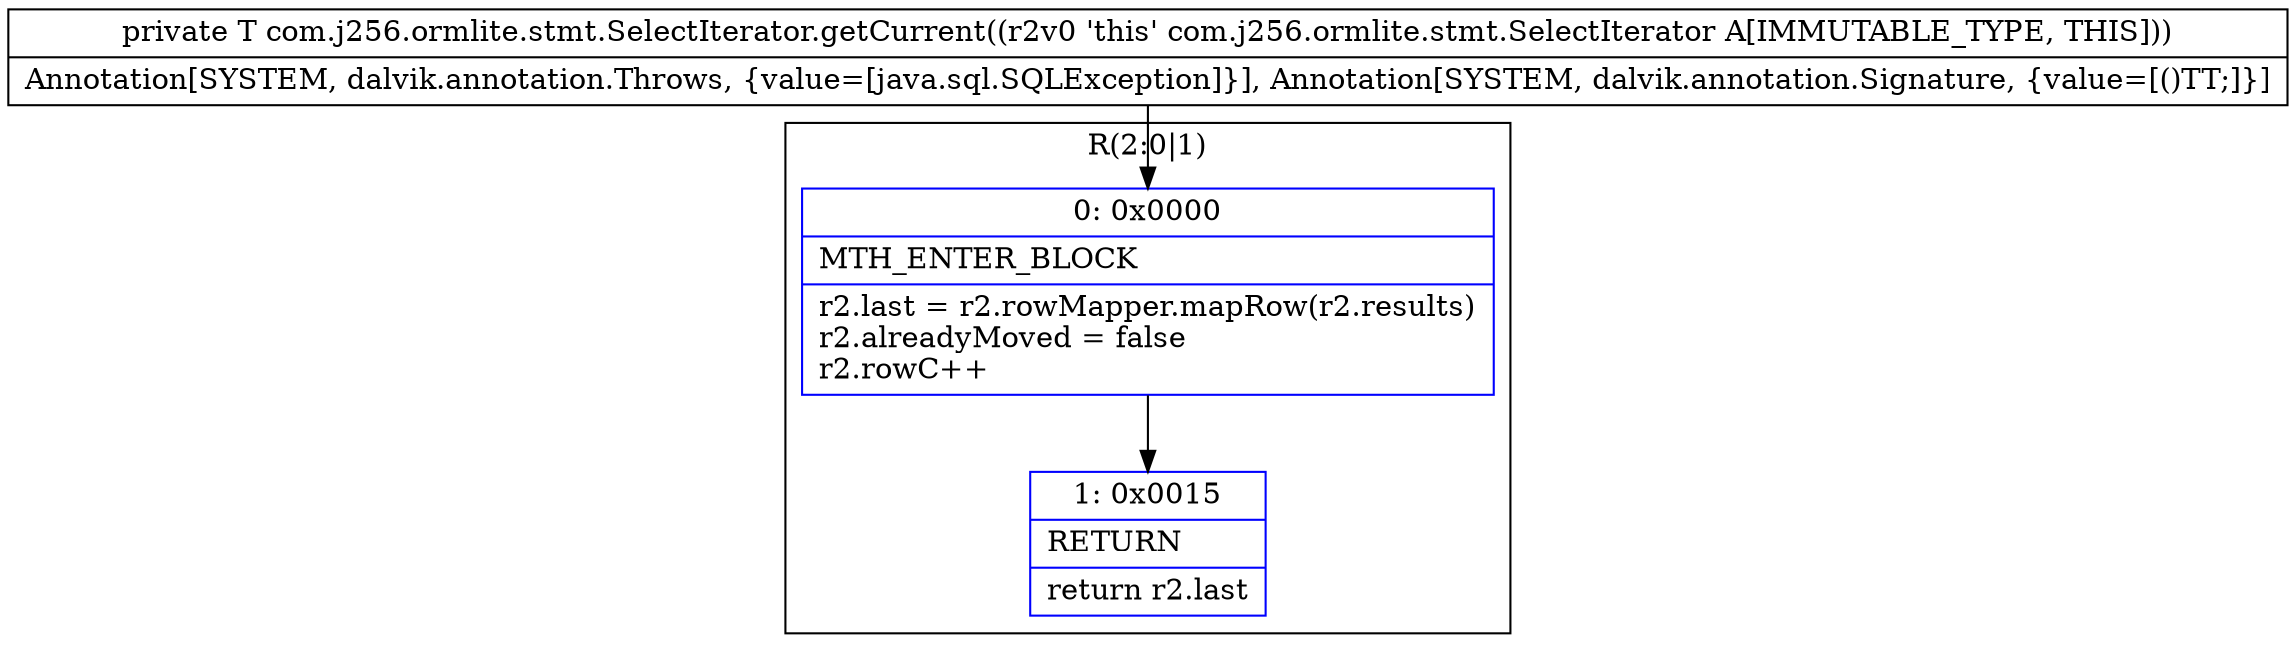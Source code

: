 digraph "CFG forcom.j256.ormlite.stmt.SelectIterator.getCurrent()Ljava\/lang\/Object;" {
subgraph cluster_Region_407844355 {
label = "R(2:0|1)";
node [shape=record,color=blue];
Node_0 [shape=record,label="{0\:\ 0x0000|MTH_ENTER_BLOCK\l|r2.last = r2.rowMapper.mapRow(r2.results)\lr2.alreadyMoved = false\lr2.rowC++\l}"];
Node_1 [shape=record,label="{1\:\ 0x0015|RETURN\l|return r2.last\l}"];
}
MethodNode[shape=record,label="{private T com.j256.ormlite.stmt.SelectIterator.getCurrent((r2v0 'this' com.j256.ormlite.stmt.SelectIterator A[IMMUTABLE_TYPE, THIS]))  | Annotation[SYSTEM, dalvik.annotation.Throws, \{value=[java.sql.SQLException]\}], Annotation[SYSTEM, dalvik.annotation.Signature, \{value=[()TT;]\}]\l}"];
MethodNode -> Node_0;
Node_0 -> Node_1;
}

